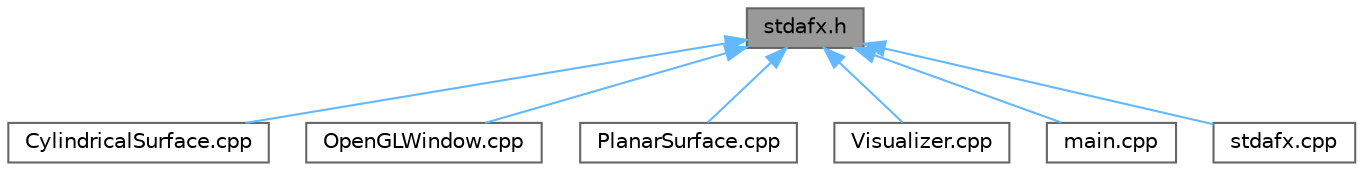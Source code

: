 digraph "stdafx.h"
{
 // INTERACTIVE_SVG=YES
 // LATEX_PDF_SIZE
  bgcolor="transparent";
  edge [fontname=Helvetica,fontsize=10,labelfontname=Helvetica,labelfontsize=10];
  node [fontname=Helvetica,fontsize=10,shape=box,height=0.2,width=0.4];
  Node1 [id="Node000001",label="stdafx.h",height=0.2,width=0.4,color="gray40", fillcolor="grey60", style="filled", fontcolor="black",tooltip=" "];
  Node1 -> Node2 [id="edge1_Node000001_Node000002",dir="back",color="steelblue1",style="solid",tooltip=" "];
  Node2 [id="Node000002",label="CylindricalSurface.cpp",height=0.2,width=0.4,color="grey40", fillcolor="white", style="filled",URL="$_cylindrical_surface_8cpp.html",tooltip=" "];
  Node1 -> Node3 [id="edge2_Node000001_Node000003",dir="back",color="steelblue1",style="solid",tooltip=" "];
  Node3 [id="Node000003",label="OpenGLWindow.cpp",height=0.2,width=0.4,color="grey40", fillcolor="white", style="filled",URL="$_open_g_l_window_8cpp.html",tooltip=" "];
  Node1 -> Node4 [id="edge3_Node000001_Node000004",dir="back",color="steelblue1",style="solid",tooltip=" "];
  Node4 [id="Node000004",label="PlanarSurface.cpp",height=0.2,width=0.4,color="grey40", fillcolor="white", style="filled",URL="$_planar_surface_8cpp.html",tooltip=" "];
  Node1 -> Node5 [id="edge4_Node000001_Node000005",dir="back",color="steelblue1",style="solid",tooltip=" "];
  Node5 [id="Node000005",label="Visualizer.cpp",height=0.2,width=0.4,color="grey40", fillcolor="white", style="filled",URL="$_visualizer_8cpp.html",tooltip=" "];
  Node1 -> Node6 [id="edge5_Node000001_Node000006",dir="back",color="steelblue1",style="solid",tooltip=" "];
  Node6 [id="Node000006",label="main.cpp",height=0.2,width=0.4,color="grey40", fillcolor="white", style="filled",URL="$main_8cpp.html",tooltip=" "];
  Node1 -> Node7 [id="edge6_Node000001_Node000007",dir="back",color="steelblue1",style="solid",tooltip=" "];
  Node7 [id="Node000007",label="stdafx.cpp",height=0.2,width=0.4,color="grey40", fillcolor="white", style="filled",URL="$stdafx_8cpp.html",tooltip=" "];
}
